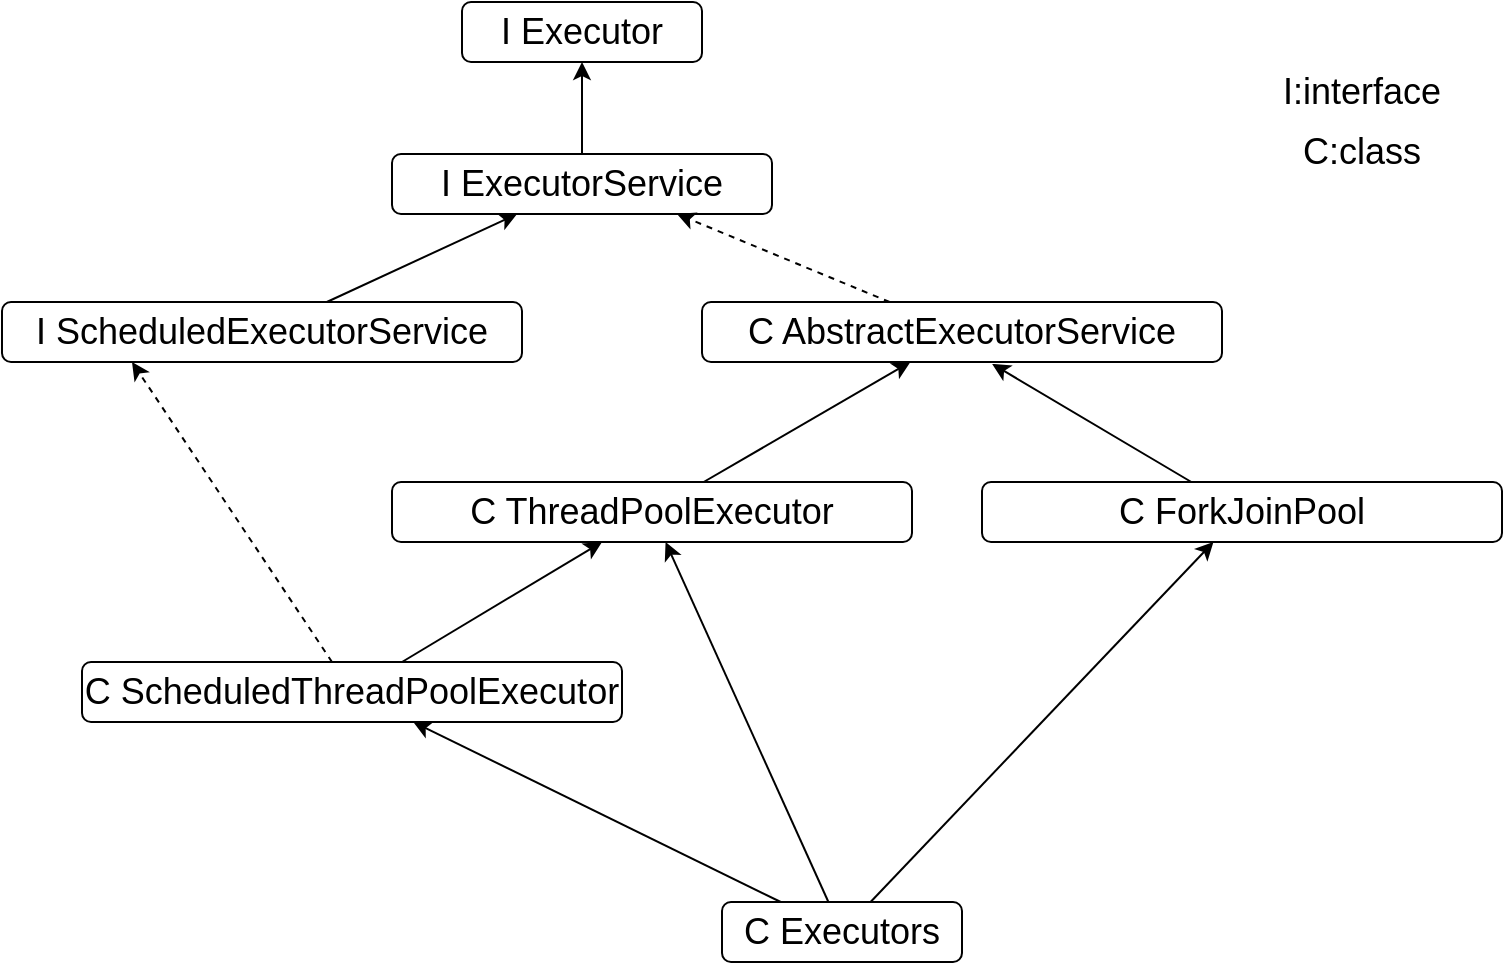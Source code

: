 <mxfile version="20.8.20" type="github">
  <diagram name="第 1 页" id="3IES_stvR7X9TyYMUTEX">
    <mxGraphModel dx="1420" dy="750" grid="1" gridSize="10" guides="1" tooltips="1" connect="1" arrows="1" fold="1" page="1" pageScale="1" pageWidth="413" pageHeight="291" math="0" shadow="0">
      <root>
        <mxCell id="0" />
        <mxCell id="1" parent="0" />
        <mxCell id="gCUBOhOc8bXBO2St1FBI-1" value="&lt;font style=&quot;font-size: 18px;&quot;&gt;I Executor&lt;/font&gt;" style="rounded=1;whiteSpace=wrap;html=1;" vertex="1" parent="1">
          <mxGeometry x="250" y="10" width="120" height="30" as="geometry" />
        </mxCell>
        <mxCell id="gCUBOhOc8bXBO2St1FBI-10" style="rounded=0;orthogonalLoop=1;jettySize=auto;html=1;fontSize=18;" edge="1" parent="1" source="gCUBOhOc8bXBO2St1FBI-2" target="gCUBOhOc8bXBO2St1FBI-1">
          <mxGeometry relative="1" as="geometry" />
        </mxCell>
        <mxCell id="gCUBOhOc8bXBO2St1FBI-2" value="&lt;font style=&quot;font-size: 18px;&quot;&gt;I ExecutorService&lt;/font&gt;" style="rounded=1;whiteSpace=wrap;html=1;" vertex="1" parent="1">
          <mxGeometry x="215" y="86" width="190" height="30" as="geometry" />
        </mxCell>
        <mxCell id="gCUBOhOc8bXBO2St1FBI-11" style="edgeStyle=none;rounded=0;orthogonalLoop=1;jettySize=auto;html=1;fontSize=18;" edge="1" parent="1" source="gCUBOhOc8bXBO2St1FBI-3" target="gCUBOhOc8bXBO2St1FBI-2">
          <mxGeometry relative="1" as="geometry" />
        </mxCell>
        <mxCell id="gCUBOhOc8bXBO2St1FBI-3" value="&lt;font style=&quot;font-size: 18px;&quot;&gt;I ScheduledExecutorService&lt;/font&gt;" style="rounded=1;whiteSpace=wrap;html=1;" vertex="1" parent="1">
          <mxGeometry x="20" y="160" width="260" height="30" as="geometry" />
        </mxCell>
        <mxCell id="gCUBOhOc8bXBO2St1FBI-12" style="edgeStyle=none;rounded=0;orthogonalLoop=1;jettySize=auto;html=1;entryX=0.75;entryY=1;entryDx=0;entryDy=0;fontSize=18;dashed=1;" edge="1" parent="1" source="gCUBOhOc8bXBO2St1FBI-5" target="gCUBOhOc8bXBO2St1FBI-2">
          <mxGeometry relative="1" as="geometry" />
        </mxCell>
        <mxCell id="gCUBOhOc8bXBO2St1FBI-5" value="&lt;font style=&quot;font-size: 18px;&quot;&gt;C AbstractExecutorService&lt;/font&gt;" style="rounded=1;whiteSpace=wrap;html=1;" vertex="1" parent="1">
          <mxGeometry x="370" y="160" width="260" height="30" as="geometry" />
        </mxCell>
        <mxCell id="gCUBOhOc8bXBO2St1FBI-13" style="edgeStyle=none;rounded=0;orthogonalLoop=1;jettySize=auto;html=1;fontSize=18;" edge="1" parent="1" source="gCUBOhOc8bXBO2St1FBI-6" target="gCUBOhOc8bXBO2St1FBI-5">
          <mxGeometry relative="1" as="geometry" />
        </mxCell>
        <mxCell id="gCUBOhOc8bXBO2St1FBI-6" value="&lt;span style=&quot;font-size: 18px;&quot;&gt;C ThreadPoolExecutor&lt;/span&gt;" style="rounded=1;whiteSpace=wrap;html=1;" vertex="1" parent="1">
          <mxGeometry x="215" y="250" width="260" height="30" as="geometry" />
        </mxCell>
        <mxCell id="gCUBOhOc8bXBO2St1FBI-14" style="edgeStyle=none;rounded=0;orthogonalLoop=1;jettySize=auto;html=1;entryX=0.558;entryY=1.033;entryDx=0;entryDy=0;entryPerimeter=0;fontSize=18;" edge="1" parent="1" source="gCUBOhOc8bXBO2St1FBI-7" target="gCUBOhOc8bXBO2St1FBI-5">
          <mxGeometry relative="1" as="geometry" />
        </mxCell>
        <mxCell id="gCUBOhOc8bXBO2St1FBI-7" value="&lt;span style=&quot;font-size: 18px;&quot;&gt;C ForkJoinPool&lt;/span&gt;" style="rounded=1;whiteSpace=wrap;html=1;" vertex="1" parent="1">
          <mxGeometry x="510" y="250" width="260" height="30" as="geometry" />
        </mxCell>
        <mxCell id="gCUBOhOc8bXBO2St1FBI-15" style="edgeStyle=none;rounded=0;orthogonalLoop=1;jettySize=auto;html=1;entryX=0.25;entryY=1;entryDx=0;entryDy=0;dashed=1;fontSize=18;" edge="1" parent="1" source="gCUBOhOc8bXBO2St1FBI-8" target="gCUBOhOc8bXBO2St1FBI-3">
          <mxGeometry relative="1" as="geometry" />
        </mxCell>
        <mxCell id="gCUBOhOc8bXBO2St1FBI-16" style="rounded=0;orthogonalLoop=1;jettySize=auto;html=1;fontSize=18;" edge="1" parent="1" source="gCUBOhOc8bXBO2St1FBI-8" target="gCUBOhOc8bXBO2St1FBI-6">
          <mxGeometry relative="1" as="geometry" />
        </mxCell>
        <mxCell id="gCUBOhOc8bXBO2St1FBI-8" value="&lt;span style=&quot;font-size: 18px;&quot;&gt;C ScheduledThreadPoolExecutor&lt;/span&gt;" style="rounded=1;whiteSpace=wrap;html=1;" vertex="1" parent="1">
          <mxGeometry x="60" y="340" width="270" height="30" as="geometry" />
        </mxCell>
        <mxCell id="gCUBOhOc8bXBO2St1FBI-17" style="edgeStyle=none;rounded=0;orthogonalLoop=1;jettySize=auto;html=1;fontSize=18;" edge="1" parent="1" source="gCUBOhOc8bXBO2St1FBI-9" target="gCUBOhOc8bXBO2St1FBI-8">
          <mxGeometry relative="1" as="geometry" />
        </mxCell>
        <mxCell id="gCUBOhOc8bXBO2St1FBI-18" style="edgeStyle=none;rounded=0;orthogonalLoop=1;jettySize=auto;html=1;fontSize=18;" edge="1" parent="1" source="gCUBOhOc8bXBO2St1FBI-9" target="gCUBOhOc8bXBO2St1FBI-6">
          <mxGeometry relative="1" as="geometry" />
        </mxCell>
        <mxCell id="gCUBOhOc8bXBO2St1FBI-19" style="edgeStyle=none;rounded=0;orthogonalLoop=1;jettySize=auto;html=1;fontSize=18;" edge="1" parent="1" source="gCUBOhOc8bXBO2St1FBI-9" target="gCUBOhOc8bXBO2St1FBI-7">
          <mxGeometry relative="1" as="geometry" />
        </mxCell>
        <mxCell id="gCUBOhOc8bXBO2St1FBI-9" value="&lt;font style=&quot;font-size: 18px;&quot;&gt;C Executors&lt;/font&gt;" style="rounded=1;whiteSpace=wrap;html=1;" vertex="1" parent="1">
          <mxGeometry x="380" y="460" width="120" height="30" as="geometry" />
        </mxCell>
        <mxCell id="gCUBOhOc8bXBO2St1FBI-21" value="I:interface" style="text;html=1;strokeColor=none;fillColor=none;align=center;verticalAlign=middle;whiteSpace=wrap;rounded=0;fontSize=18;" vertex="1" parent="1">
          <mxGeometry x="670" y="40" width="60" height="30" as="geometry" />
        </mxCell>
        <mxCell id="gCUBOhOc8bXBO2St1FBI-22" value="C:class" style="text;html=1;strokeColor=none;fillColor=none;align=center;verticalAlign=middle;whiteSpace=wrap;rounded=0;fontSize=18;" vertex="1" parent="1">
          <mxGeometry x="670" y="70" width="60" height="30" as="geometry" />
        </mxCell>
      </root>
    </mxGraphModel>
  </diagram>
</mxfile>
